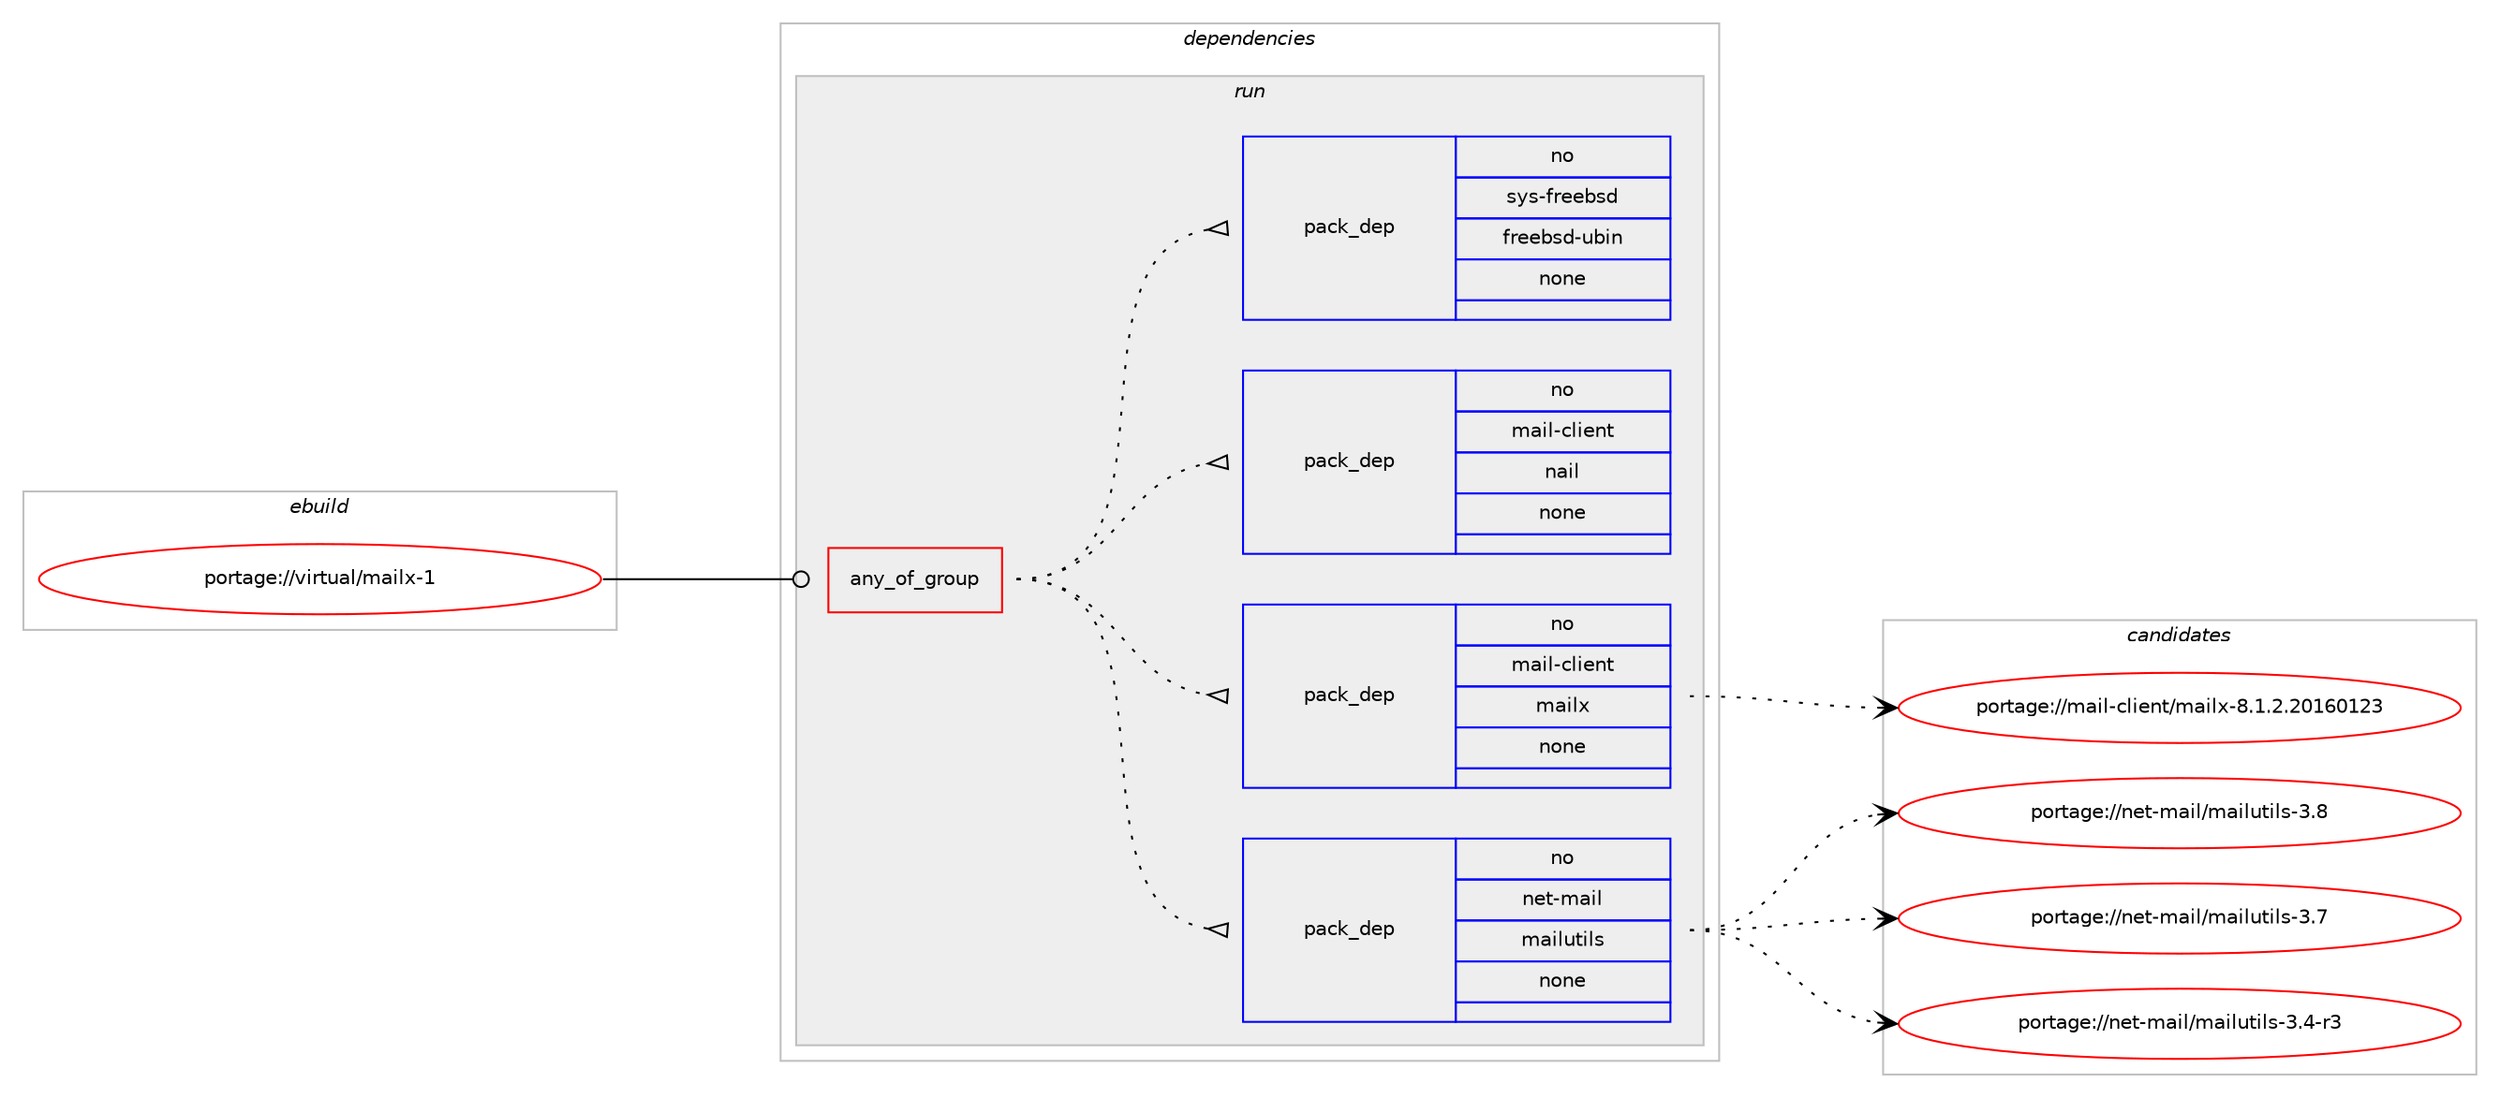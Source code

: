 digraph prolog {

# *************
# Graph options
# *************

newrank=true;
concentrate=true;
compound=true;
graph [rankdir=LR,fontname=Helvetica,fontsize=10,ranksep=1.5];#, ranksep=2.5, nodesep=0.2];
edge  [arrowhead=vee];
node  [fontname=Helvetica,fontsize=10];

# **********
# The ebuild
# **********

subgraph cluster_leftcol {
color=gray;
rank=same;
label=<<i>ebuild</i>>;
id [label="portage://virtual/mailx-1", color=red, width=4, href="../virtual/mailx-1.svg"];
}

# ****************
# The dependencies
# ****************

subgraph cluster_midcol {
color=gray;
label=<<i>dependencies</i>>;
subgraph cluster_compile {
fillcolor="#eeeeee";
style=filled;
label=<<i>compile</i>>;
}
subgraph cluster_compileandrun {
fillcolor="#eeeeee";
style=filled;
label=<<i>compile and run</i>>;
}
subgraph cluster_run {
fillcolor="#eeeeee";
style=filled;
label=<<i>run</i>>;
subgraph any612 {
dependency27027 [label=<<TABLE BORDER="0" CELLBORDER="1" CELLSPACING="0" CELLPADDING="4"><TR><TD CELLPADDING="10">any_of_group</TD></TR></TABLE>>, shape=none, color=red];subgraph pack21859 {
dependency27028 [label=<<TABLE BORDER="0" CELLBORDER="1" CELLSPACING="0" CELLPADDING="4" WIDTH="220"><TR><TD ROWSPAN="6" CELLPADDING="30">pack_dep</TD></TR><TR><TD WIDTH="110">no</TD></TR><TR><TD>net-mail</TD></TR><TR><TD>mailutils</TD></TR><TR><TD>none</TD></TR><TR><TD></TD></TR></TABLE>>, shape=none, color=blue];
}
dependency27027:e -> dependency27028:w [weight=20,style="dotted",arrowhead="oinv"];
subgraph pack21860 {
dependency27029 [label=<<TABLE BORDER="0" CELLBORDER="1" CELLSPACING="0" CELLPADDING="4" WIDTH="220"><TR><TD ROWSPAN="6" CELLPADDING="30">pack_dep</TD></TR><TR><TD WIDTH="110">no</TD></TR><TR><TD>mail-client</TD></TR><TR><TD>mailx</TD></TR><TR><TD>none</TD></TR><TR><TD></TD></TR></TABLE>>, shape=none, color=blue];
}
dependency27027:e -> dependency27029:w [weight=20,style="dotted",arrowhead="oinv"];
subgraph pack21861 {
dependency27030 [label=<<TABLE BORDER="0" CELLBORDER="1" CELLSPACING="0" CELLPADDING="4" WIDTH="220"><TR><TD ROWSPAN="6" CELLPADDING="30">pack_dep</TD></TR><TR><TD WIDTH="110">no</TD></TR><TR><TD>mail-client</TD></TR><TR><TD>nail</TD></TR><TR><TD>none</TD></TR><TR><TD></TD></TR></TABLE>>, shape=none, color=blue];
}
dependency27027:e -> dependency27030:w [weight=20,style="dotted",arrowhead="oinv"];
subgraph pack21862 {
dependency27031 [label=<<TABLE BORDER="0" CELLBORDER="1" CELLSPACING="0" CELLPADDING="4" WIDTH="220"><TR><TD ROWSPAN="6" CELLPADDING="30">pack_dep</TD></TR><TR><TD WIDTH="110">no</TD></TR><TR><TD>sys-freebsd</TD></TR><TR><TD>freebsd-ubin</TD></TR><TR><TD>none</TD></TR><TR><TD></TD></TR></TABLE>>, shape=none, color=blue];
}
dependency27027:e -> dependency27031:w [weight=20,style="dotted",arrowhead="oinv"];
}
id:e -> dependency27027:w [weight=20,style="solid",arrowhead="odot"];
}
}

# **************
# The candidates
# **************

subgraph cluster_choices {
rank=same;
color=gray;
label=<<i>candidates</i>>;

subgraph choice21859 {
color=black;
nodesep=1;
choice1101011164510997105108471099710510811711610510811545514656 [label="portage://net-mail/mailutils-3.8", color=red, width=4,href="../net-mail/mailutils-3.8.svg"];
choice1101011164510997105108471099710510811711610510811545514655 [label="portage://net-mail/mailutils-3.7", color=red, width=4,href="../net-mail/mailutils-3.7.svg"];
choice11010111645109971051084710997105108117116105108115455146524511451 [label="portage://net-mail/mailutils-3.4-r3", color=red, width=4,href="../net-mail/mailutils-3.4-r3.svg"];
dependency27028:e -> choice1101011164510997105108471099710510811711610510811545514656:w [style=dotted,weight="100"];
dependency27028:e -> choice1101011164510997105108471099710510811711610510811545514655:w [style=dotted,weight="100"];
dependency27028:e -> choice11010111645109971051084710997105108117116105108115455146524511451:w [style=dotted,weight="100"];
}
subgraph choice21860 {
color=black;
nodesep=1;
choice1099710510845991081051011101164710997105108120455646494650465048495448495051 [label="portage://mail-client/mailx-8.1.2.20160123", color=red, width=4,href="../mail-client/mailx-8.1.2.20160123.svg"];
dependency27029:e -> choice1099710510845991081051011101164710997105108120455646494650465048495448495051:w [style=dotted,weight="100"];
}
subgraph choice21861 {
color=black;
nodesep=1;
}
subgraph choice21862 {
color=black;
nodesep=1;
}
}

}
